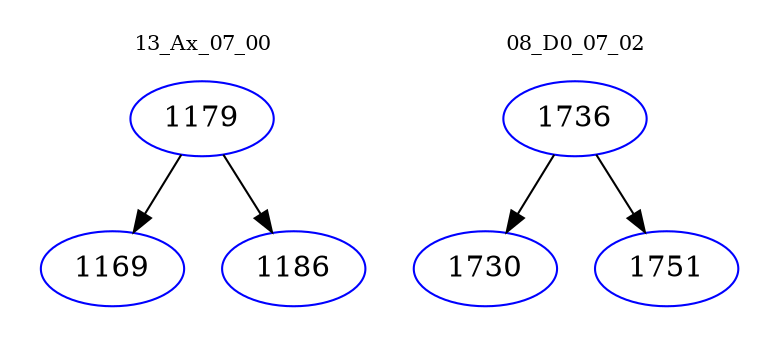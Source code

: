 digraph{
subgraph cluster_0 {
color = white
label = "13_Ax_07_00";
fontsize=10;
T0_1179 [label="1179", color="blue"]
T0_1179 -> T0_1169 [color="black"]
T0_1169 [label="1169", color="blue"]
T0_1179 -> T0_1186 [color="black"]
T0_1186 [label="1186", color="blue"]
}
subgraph cluster_1 {
color = white
label = "08_D0_07_02";
fontsize=10;
T1_1736 [label="1736", color="blue"]
T1_1736 -> T1_1730 [color="black"]
T1_1730 [label="1730", color="blue"]
T1_1736 -> T1_1751 [color="black"]
T1_1751 [label="1751", color="blue"]
}
}
